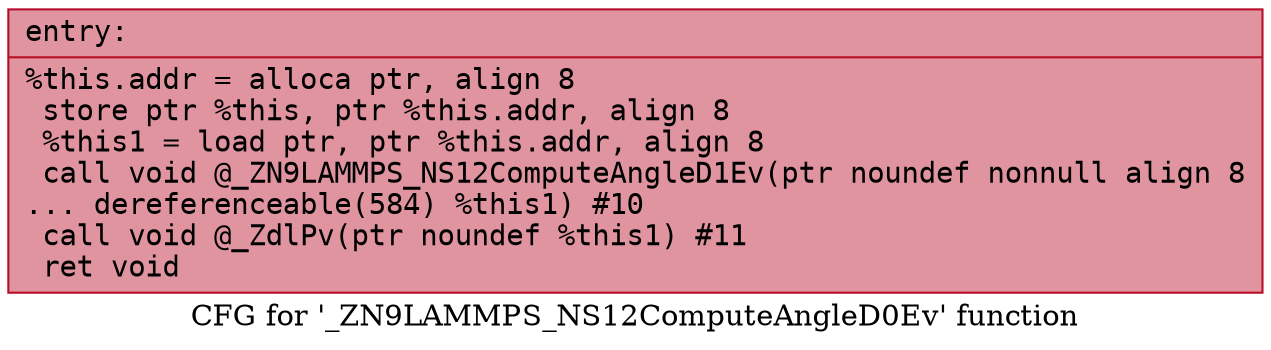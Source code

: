 digraph "CFG for '_ZN9LAMMPS_NS12ComputeAngleD0Ev' function" {
	label="CFG for '_ZN9LAMMPS_NS12ComputeAngleD0Ev' function";

	Node0x5582f1dc22c0 [shape=record,color="#b70d28ff", style=filled, fillcolor="#b70d2870" fontname="Courier",label="{entry:\l|  %this.addr = alloca ptr, align 8\l  store ptr %this, ptr %this.addr, align 8\l  %this1 = load ptr, ptr %this.addr, align 8\l  call void @_ZN9LAMMPS_NS12ComputeAngleD1Ev(ptr noundef nonnull align 8\l... dereferenceable(584) %this1) #10\l  call void @_ZdlPv(ptr noundef %this1) #11\l  ret void\l}"];
}
